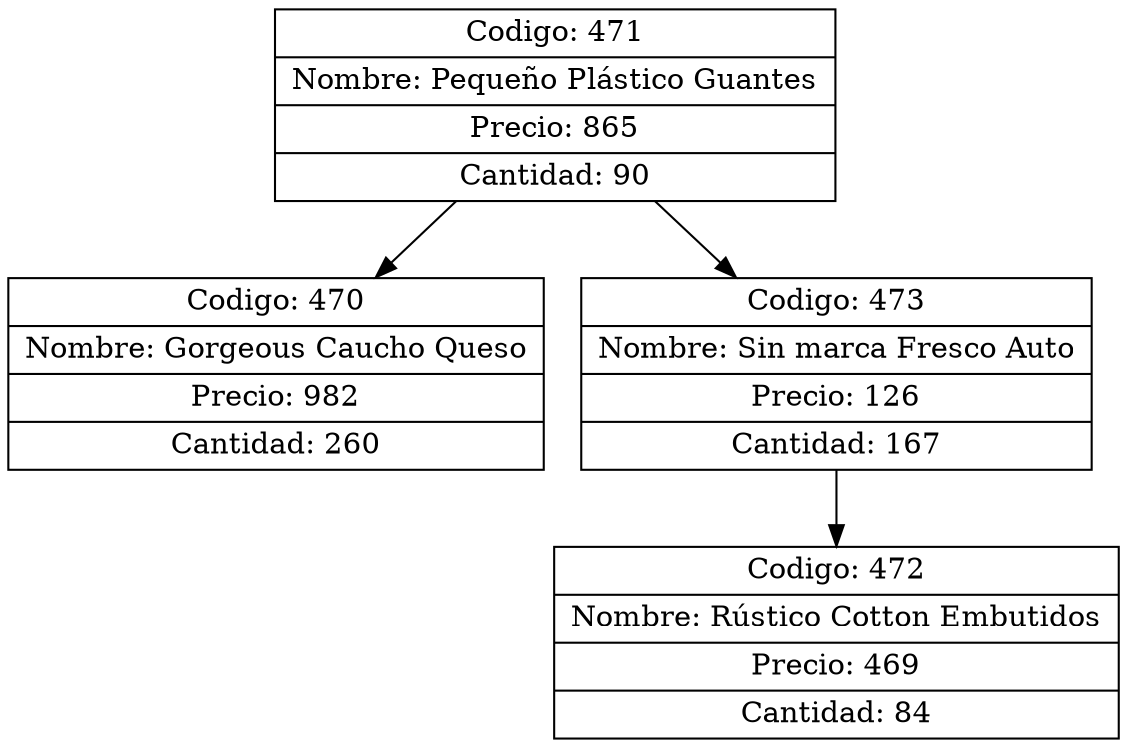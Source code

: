 digraph grafico{
rankdir=UD 
node[shape=box] 
concentrate=true 
nodo471[ shape=record, label ="{Codigo: 471|Nombre: Pequeño Plástico Guantes|Precio: 865|Cantidad: 90}"];
nodo470[ shape=record, label ="{Codigo: 470|Nombre: Gorgeous Caucho Queso|Precio: 982|Cantidad: 260}"];
nodo471->nodo470
nodo473[ shape=record, label ="{Codigo: 473|Nombre: Sin marca Fresco Auto|Precio: 126|Cantidad: 167}"];
nodo472[ shape=record, label ="{Codigo: 472|Nombre: Rústico Cotton Embutidos|Precio: 469|Cantidad: 84}"];
nodo473->nodo472
nodo471->nodo473
}